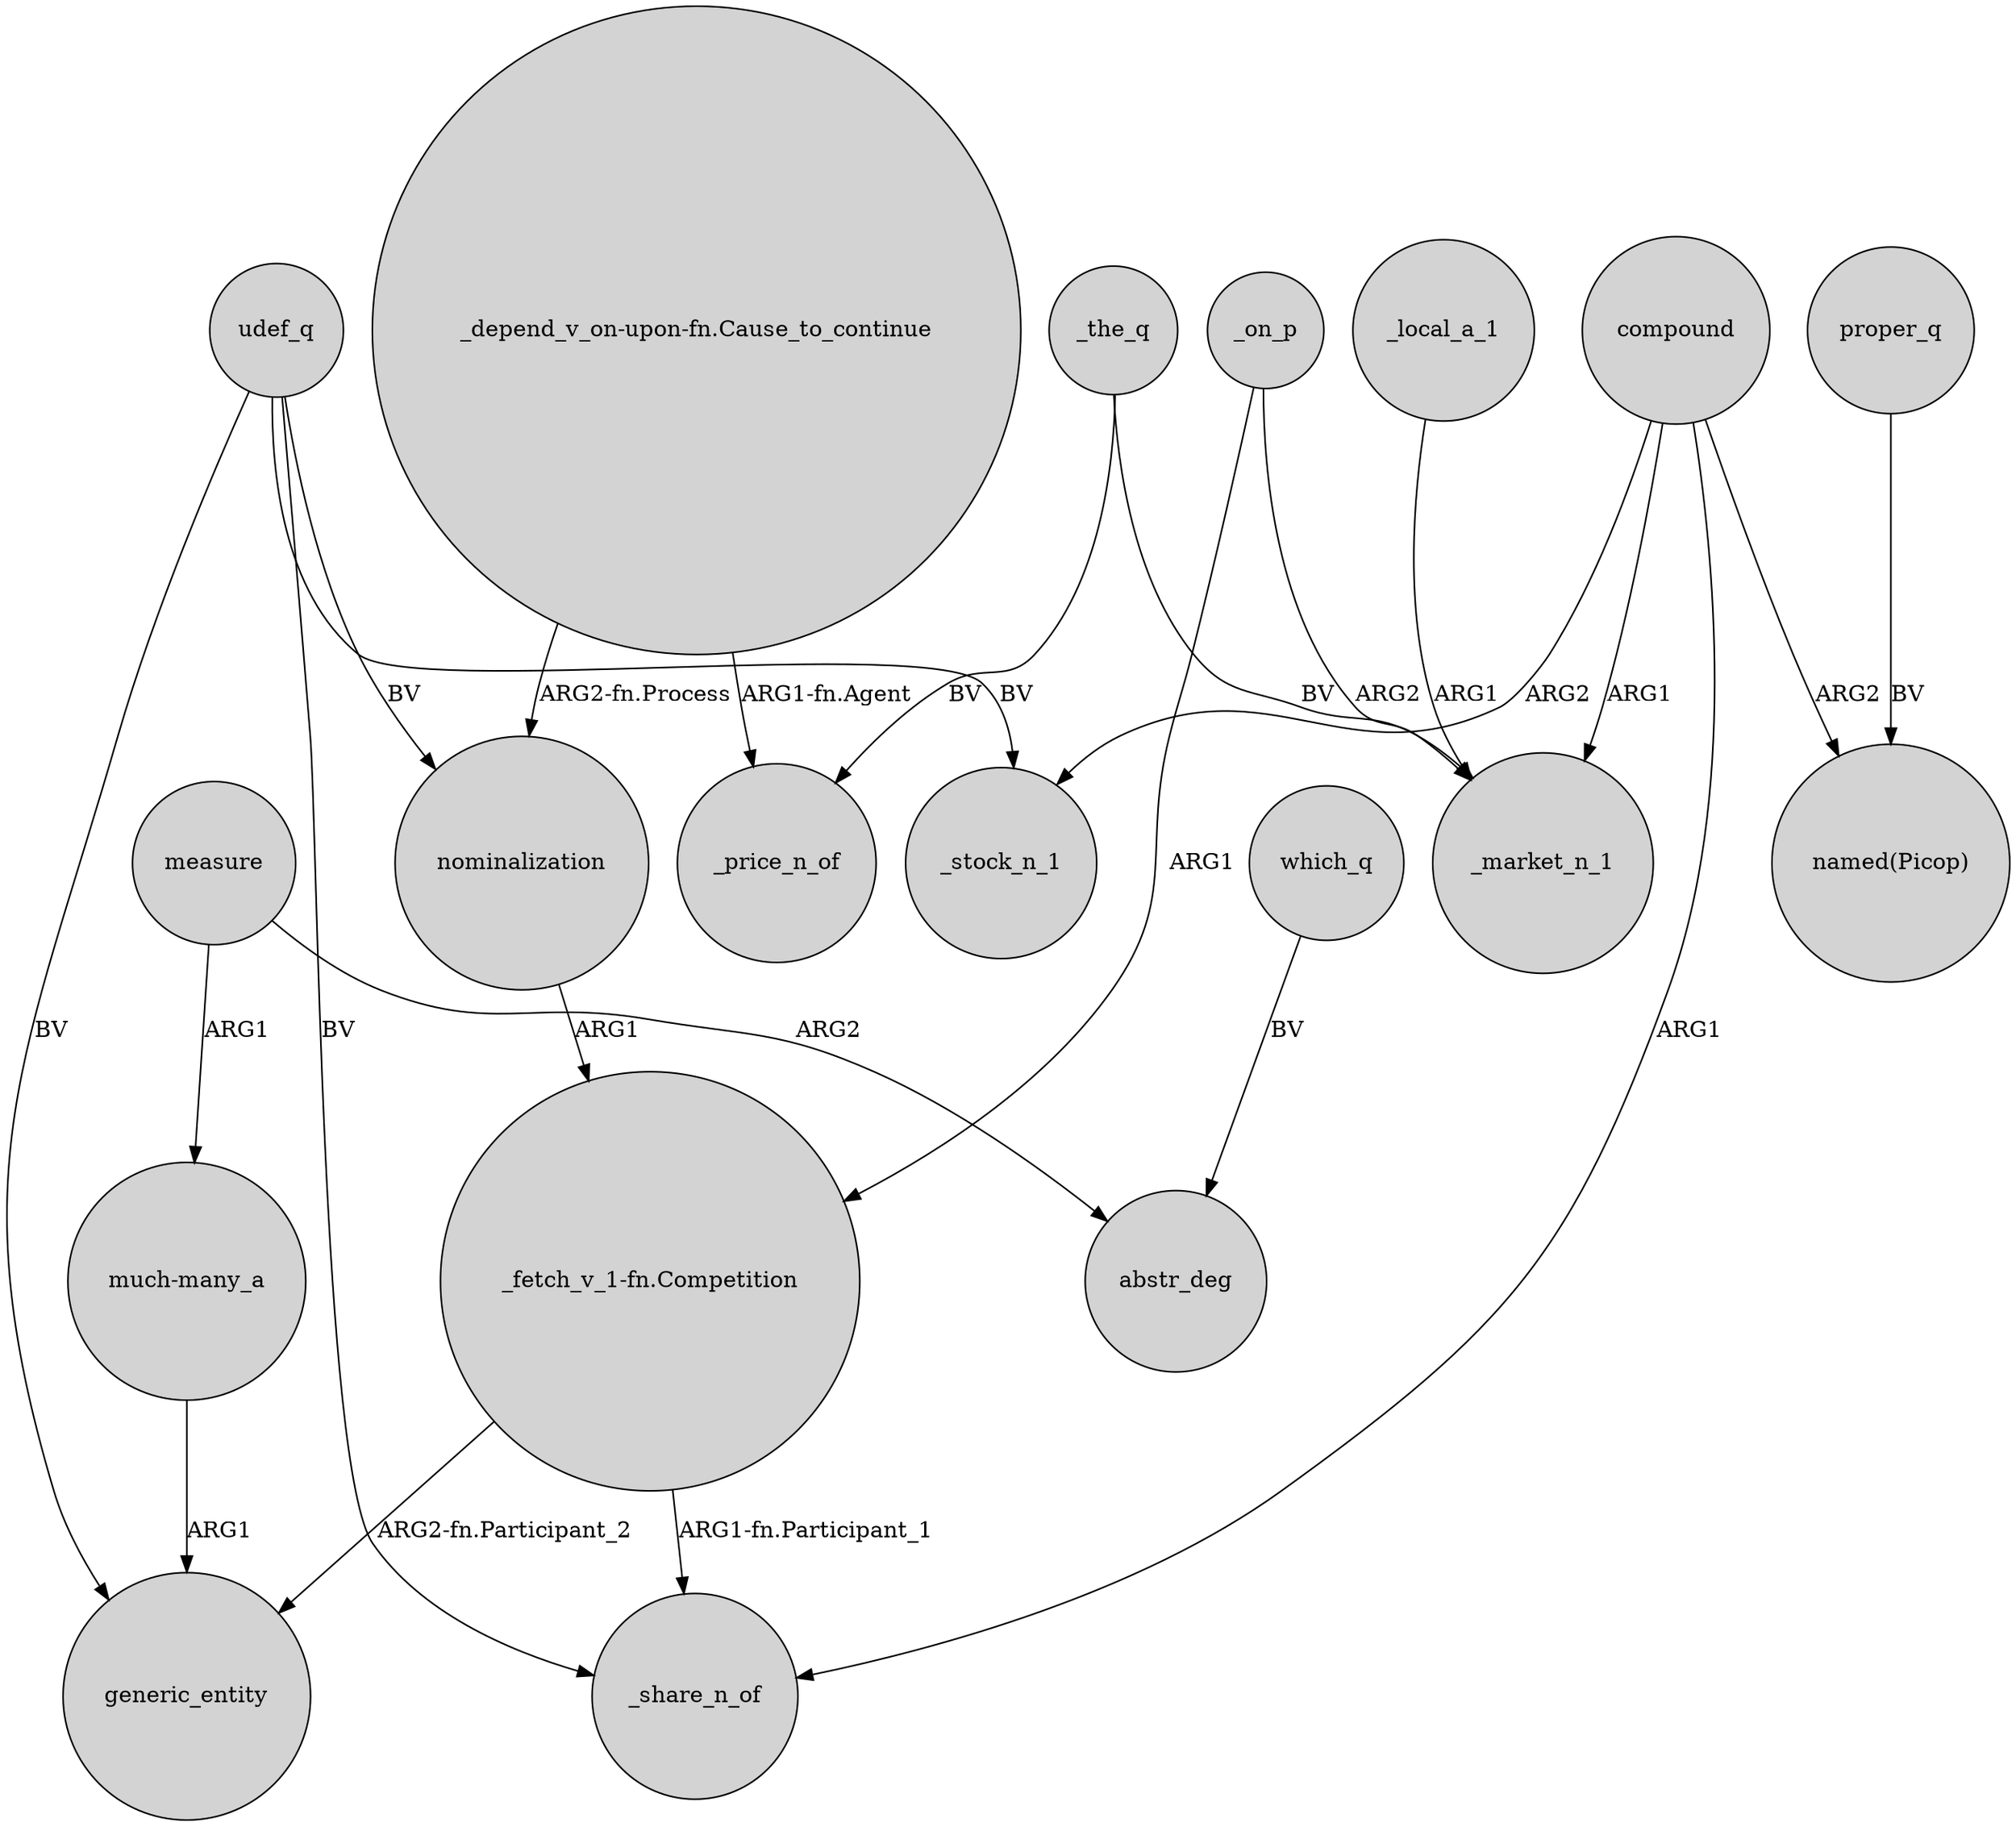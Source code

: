 digraph {
	node [shape=circle style=filled]
	measure -> "much-many_a" [label=ARG1]
	"_fetch_v_1-fn.Competition" -> _share_n_of [label="ARG1-fn.Participant_1"]
	compound -> _share_n_of [label=ARG1]
	udef_q -> nominalization [label=BV]
	_on_p -> _market_n_1 [label=ARG2]
	"_depend_v_on-upon-fn.Cause_to_continue" -> nominalization [label="ARG2-fn.Process"]
	"_fetch_v_1-fn.Competition" -> generic_entity [label="ARG2-fn.Participant_2"]
	udef_q -> generic_entity [label=BV]
	_the_q -> _market_n_1 [label=BV]
	proper_q -> "named(Picop)" [label=BV]
	udef_q -> _stock_n_1 [label=BV]
	compound -> "named(Picop)" [label=ARG2]
	"much-many_a" -> generic_entity [label=ARG1]
	"_depend_v_on-upon-fn.Cause_to_continue" -> _price_n_of [label="ARG1-fn.Agent"]
	udef_q -> _share_n_of [label=BV]
	compound -> _stock_n_1 [label=ARG2]
	_local_a_1 -> _market_n_1 [label=ARG1]
	which_q -> abstr_deg [label=BV]
	measure -> abstr_deg [label=ARG2]
	_on_p -> "_fetch_v_1-fn.Competition" [label=ARG1]
	_the_q -> _price_n_of [label=BV]
	compound -> _market_n_1 [label=ARG1]
	nominalization -> "_fetch_v_1-fn.Competition" [label=ARG1]
}
